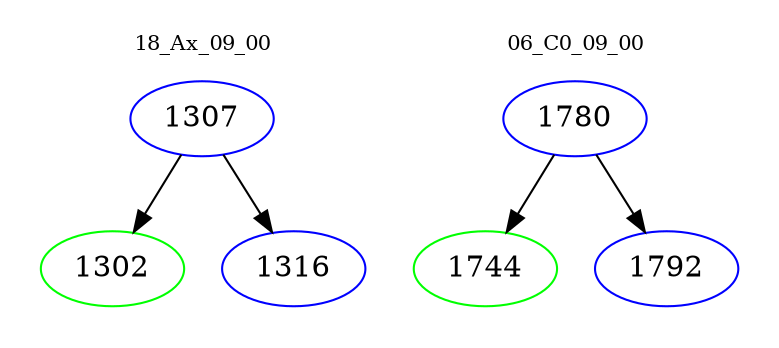 digraph{
subgraph cluster_0 {
color = white
label = "18_Ax_09_00";
fontsize=10;
T0_1307 [label="1307", color="blue"]
T0_1307 -> T0_1302 [color="black"]
T0_1302 [label="1302", color="green"]
T0_1307 -> T0_1316 [color="black"]
T0_1316 [label="1316", color="blue"]
}
subgraph cluster_1 {
color = white
label = "06_C0_09_00";
fontsize=10;
T1_1780 [label="1780", color="blue"]
T1_1780 -> T1_1744 [color="black"]
T1_1744 [label="1744", color="green"]
T1_1780 -> T1_1792 [color="black"]
T1_1792 [label="1792", color="blue"]
}
}
